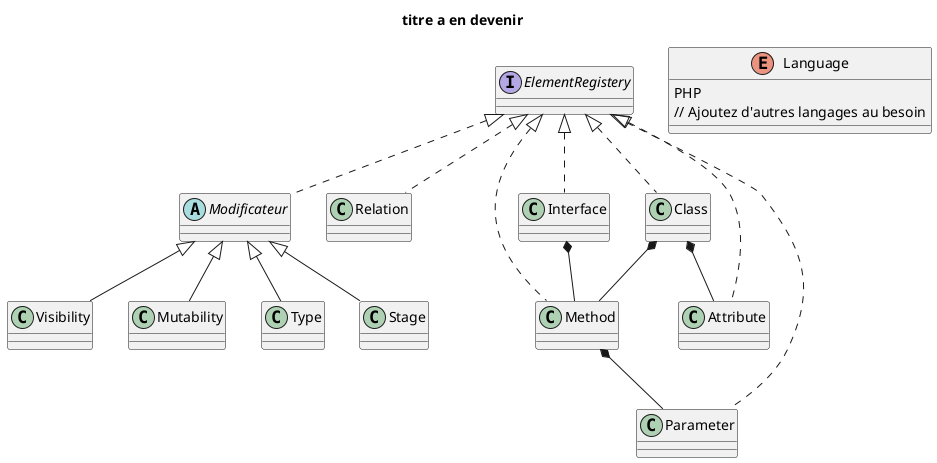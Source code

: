 @startuml

title titre a en devenir

/'''

Structure

'''/

interface ElementRegistery{

}

enum Language {
  PHP
  // Ajoutez d'autres langages au besoin
}

abstract class Modificateur implements ElementRegistery{
}

class Visibility extends Modificateur{
}

class Mutability extends Modificateur{

}

class Type extends Modificateur{

}

class Stage extends Modificateur{

}

class Relation implements ElementRegistery{
}

class Class implements ElementRegistery{

}

class Method implements ElementRegistery{
}


class Interface implements ElementRegistery{
}

class Attribute implements ElementRegistery{

}

class Parameter implements ElementRegistery{

}


/'''

Relation

'''/


Class *-- Method
Interface *-- Method
Class *-- Attribute
Method*-- Parameter
@enduml
